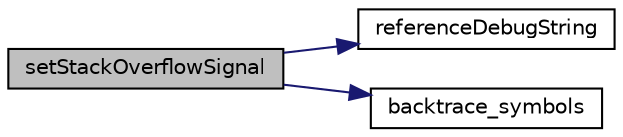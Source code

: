 digraph "setStackOverflowSignal"
{
  edge [fontname="Helvetica",fontsize="10",labelfontname="Helvetica",labelfontsize="10"];
  node [fontname="Helvetica",fontsize="10",shape=record];
  rankdir="LR";
  Node35298 [label="setStackOverflowSignal",height=0.2,width=0.4,color="black", fillcolor="grey75", style="filled", fontcolor="black"];
  Node35298 -> Node35299 [color="midnightblue",fontsize="10",style="solid",fontname="Helvetica"];
  Node35299 [label="referenceDebugString",height=0.2,width=0.4,color="black", fillcolor="white", style="filled",URL="$d0/db3/meta__modelica__builtin_8c.html#a8daa23edecb1024baae4167886661512"];
  Node35298 -> Node35300 [color="midnightblue",fontsize="10",style="solid",fontname="Helvetica"];
  Node35300 [label="backtrace_symbols",height=0.2,width=0.4,color="black", fillcolor="white", style="filled",URL="$d5/db9/msvc__dbg_8h.html#a79fd08c473c531375b3c18cd14e0455f"];
}
